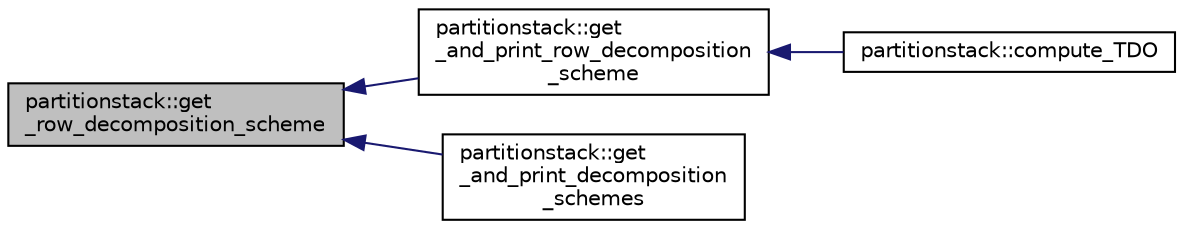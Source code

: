 digraph "partitionstack::get_row_decomposition_scheme"
{
  edge [fontname="Helvetica",fontsize="10",labelfontname="Helvetica",labelfontsize="10"];
  node [fontname="Helvetica",fontsize="10",shape=record];
  rankdir="LR";
  Node260 [label="partitionstack::get\l_row_decomposition_scheme",height=0.2,width=0.4,color="black", fillcolor="grey75", style="filled", fontcolor="black"];
  Node260 -> Node261 [dir="back",color="midnightblue",fontsize="10",style="solid",fontname="Helvetica"];
  Node261 [label="partitionstack::get\l_and_print_row_decomposition\l_scheme",height=0.2,width=0.4,color="black", fillcolor="white", style="filled",URL="$d3/d87/classpartitionstack.html#a35a6b8e1f8c035a619673e618343d334"];
  Node261 -> Node262 [dir="back",color="midnightblue",fontsize="10",style="solid",fontname="Helvetica"];
  Node262 [label="partitionstack::compute_TDO",height=0.2,width=0.4,color="black", fillcolor="white", style="filled",URL="$d3/d87/classpartitionstack.html#a40d83b004c2f2312d231de8bab671ebb"];
  Node260 -> Node263 [dir="back",color="midnightblue",fontsize="10",style="solid",fontname="Helvetica"];
  Node263 [label="partitionstack::get\l_and_print_decomposition\l_schemes",height=0.2,width=0.4,color="black", fillcolor="white", style="filled",URL="$d3/d87/classpartitionstack.html#ac4881b617c6c6e66c9f97ecf0b933c69"];
}
